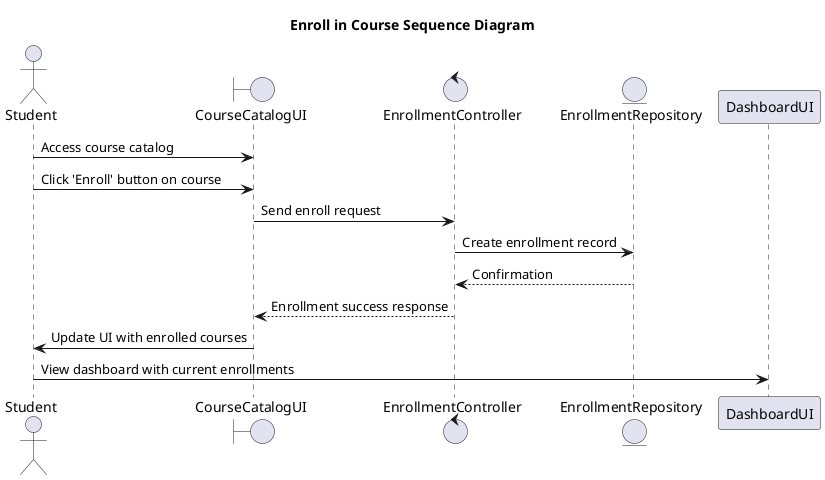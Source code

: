 @startuml EnrollInCourse
title Enroll in Course Sequence Diagram

actor Student
boundary CourseCatalogUI
control EnrollmentController
entity EnrollmentRepository

Student -> CourseCatalogUI : Access course catalog
Student -> CourseCatalogUI : Click 'Enroll' button on course
CourseCatalogUI -> EnrollmentController : Send enroll request
EnrollmentController -> EnrollmentRepository : Create enrollment record
EnrollmentRepository --> EnrollmentController : Confirmation
EnrollmentController --> CourseCatalogUI : Enrollment success response
CourseCatalogUI -> Student : Update UI with enrolled courses
Student -> DashboardUI : View dashboard with current enrollments

@enduml
